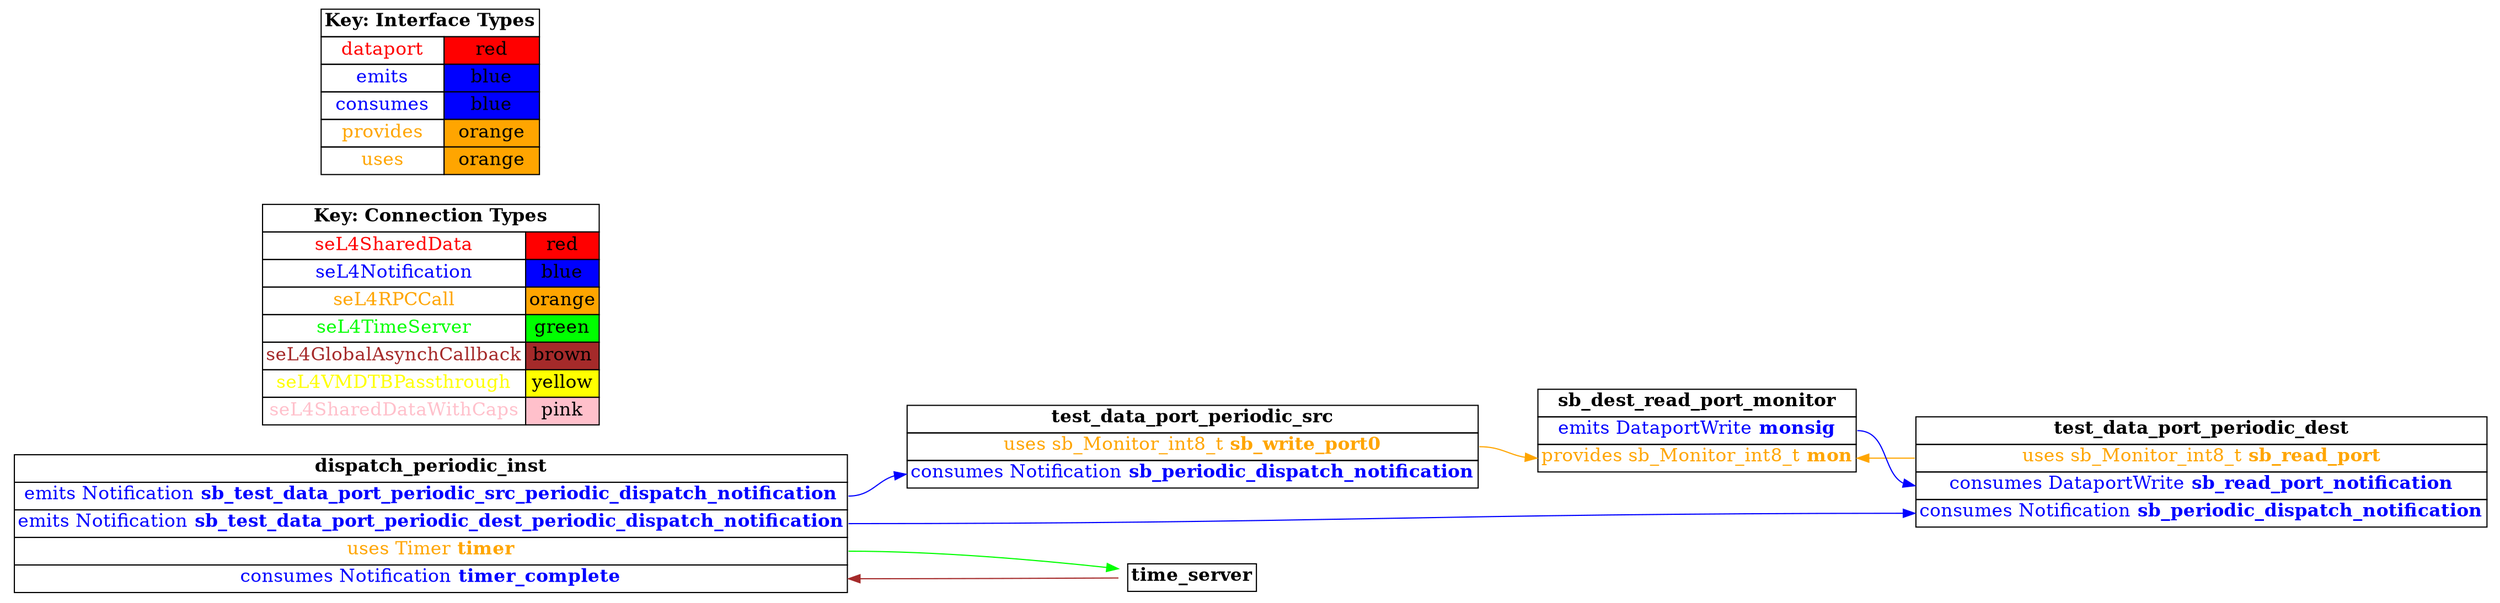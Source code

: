 digraph g {
graph [
  overlap = false,
  rankdir = "LR"
];
node [
  fontsize = "16",
  shape = "ellipse"
];
edge [
];

test_data_port_periodic_src [
  label=<
    <TABLE BORDER="0" CELLBORDER="1" CELLSPACING="0">
      <TR><TD><B>test_data_port_periodic_src</B></TD></TR>
      <TR><TD PORT="sb_write_port0"><FONT COLOR="orange">uses sb_Monitor_int8_t <B>sb_write_port0</B></FONT></TD></TR>
      <TR><TD PORT="sb_periodic_dispatch_notification"><FONT COLOR="blue">consumes Notification <B>sb_periodic_dispatch_notification</B></FONT></TD></TR>"
    </TABLE>
  >
  shape=plaintext
];

test_data_port_periodic_dest [
  label=<
    <TABLE BORDER="0" CELLBORDER="1" CELLSPACING="0">
      <TR><TD><B>test_data_port_periodic_dest</B></TD></TR>
      <TR><TD PORT="sb_read_port"><FONT COLOR="orange">uses sb_Monitor_int8_t <B>sb_read_port</B></FONT></TD></TR>
      <TR><TD PORT="sb_read_port_notification"><FONT COLOR="blue">consumes DataportWrite <B>sb_read_port_notification</B></FONT></TD></TR>
      <TR><TD PORT="sb_periodic_dispatch_notification"><FONT COLOR="blue">consumes Notification <B>sb_periodic_dispatch_notification</B></FONT></TD></TR>"
    </TABLE>
  >
  shape=plaintext
];

sb_dest_read_port_monitor [
  label=<
    <TABLE BORDER="0" CELLBORDER="1" CELLSPACING="0">
      <TR><TD><B>sb_dest_read_port_monitor</B></TD></TR>
      <TR><TD PORT="monsig"><FONT COLOR="blue">emits DataportWrite <B>monsig</B></FONT></TD></TR>
      <TR><TD PORT="mon"><FONT COLOR="orange">provides sb_Monitor_int8_t <B>mon</B></FONT></TD></TR>"
    </TABLE>
  >
  shape=plaintext
];

dispatch_periodic_inst [
  label=<
    <TABLE BORDER="0" CELLBORDER="1" CELLSPACING="0">
      <TR><TD><B>dispatch_periodic_inst</B></TD></TR>
      <TR><TD PORT="sb_test_data_port_periodic_src_periodic_dispatch_notification"><FONT COLOR="blue">emits Notification <B>sb_test_data_port_periodic_src_periodic_dispatch_notification</B></FONT></TD></TR>
      <TR><TD PORT="sb_test_data_port_periodic_dest_periodic_dispatch_notification"><FONT COLOR="blue">emits Notification <B>sb_test_data_port_periodic_dest_periodic_dispatch_notification</B></FONT></TD></TR>
      <TR><TD PORT="timer"><FONT COLOR="orange">uses Timer <B>timer</B></FONT></TD></TR>
      <TR><TD PORT="timer_complete"><FONT COLOR="blue">consumes Notification <B>timer_complete</B></FONT></TD></TR>"
    </TABLE>
  >
  shape=plaintext
];

time_server [
  label=<
    <TABLE BORDER="0" CELLBORDER="1" CELLSPACING="0">
      <TR><TD><B>time_server</B></TD></TR>"
    </TABLE>
  >
  shape=plaintext
];

connectiontypekey [
  label=<
   <TABLE BORDER="0" CELLBORDER="1" CELLSPACING="0">
     <TR><TD COLSPAN="2"><B>Key: Connection Types</B></TD></TR>
     <TR><TD><FONT COLOR="red">seL4SharedData</FONT></TD><TD BGCOLOR="red">red</TD></TR>
     <TR><TD><FONT COLOR="blue">seL4Notification</FONT></TD><TD BGCOLOR="blue">blue</TD></TR>
     <TR><TD><FONT COLOR="orange">seL4RPCCall</FONT></TD><TD BGCOLOR="orange">orange</TD></TR>
     <TR><TD><FONT COLOR="green">seL4TimeServer</FONT></TD><TD BGCOLOR="green">green</TD></TR>
     <TR><TD><FONT COLOR="brown">seL4GlobalAsynchCallback</FONT></TD><TD BGCOLOR="brown">brown</TD></TR>
     <TR><TD><FONT COLOR="yellow">seL4VMDTBPassthrough</FONT></TD><TD BGCOLOR="yellow">yellow</TD></TR>
     <TR><TD><FONT COLOR="pink">seL4SharedDataWithCaps</FONT></TD><TD BGCOLOR="pink">pink</TD></TR>
   </TABLE>
  >
  shape=plaintext
];

interfacetypekey [
  label=<
   <TABLE BORDER="0" CELLBORDER="1" CELLSPACING="0">
     <TR><TD COLSPAN="2"><B>Key: Interface Types</B></TD></TR>
     <TR><TD><FONT COLOR="red">dataport</FONT></TD><TD BGCOLOR="red">red</TD></TR>
     <TR><TD><FONT COLOR="blue">emits</FONT></TD><TD BGCOLOR="blue">blue</TD></TR>
     <TR><TD><FONT COLOR="blue">consumes</FONT></TD><TD BGCOLOR="blue">blue</TD></TR>
     <TR><TD><FONT COLOR="orange">provides</FONT></TD><TD BGCOLOR="orange">orange</TD></TR>
     <TR><TD><FONT COLOR="orange">uses</FONT></TD><TD BGCOLOR="orange">orange</TD></TR>
   </TABLE>
  >
  shape=plaintext
];

"test_data_port_periodic_src":sb_write_port0 -> "sb_dest_read_port_monitor":mon [
  color="orange"
  //label = "seL4RPCCall"
  id = conn1

];

"test_data_port_periodic_dest":sb_read_port -> "sb_dest_read_port_monitor":mon [
  color="orange"
  //label = "seL4RPCCall"
  id = conn2

];

"sb_dest_read_port_monitor":monsig -> "test_data_port_periodic_dest":sb_read_port_notification [
  color="blue"
  //label = "seL4Notification"
  id = conn3

];

"dispatch_periodic_inst":sb_test_data_port_periodic_src_periodic_dispatch_notification -> "test_data_port_periodic_src":sb_periodic_dispatch_notification [
  color="blue"
  //label = "seL4Notification"
  id = conn4

];

"dispatch_periodic_inst":sb_test_data_port_periodic_dest_periodic_dispatch_notification -> "test_data_port_periodic_dest":sb_periodic_dispatch_notification [
  color="blue"
  //label = "seL4Notification"
  id = conn5

];

"dispatch_periodic_inst":timer -> "time_server":the_timer [
  color="green"
  //label = "seL4TimeServer"
  id = conn6

];

"time_server":timer_notification -> "dispatch_periodic_inst":timer_complete [
  color="brown"
  //label = "seL4GlobalAsynchCallback"
  id = conn7

];

}